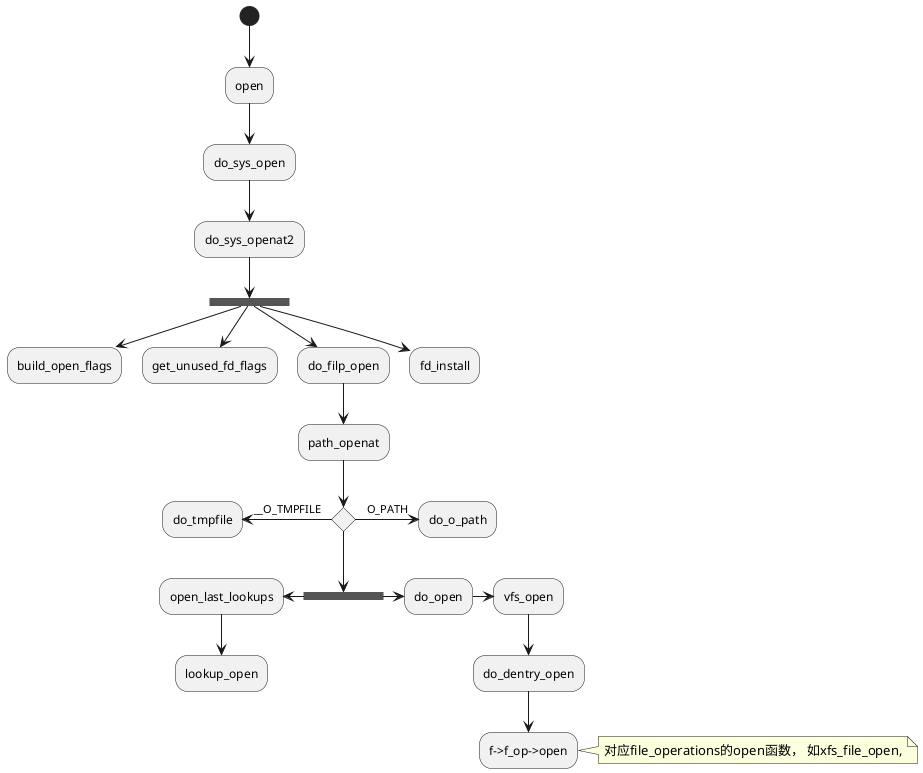 @startuml

(*) --> "open"

--> "do_sys_open"
--> "do_sys_openat2"

--> ====B1====
====B1==== --> "build_open_flags"
====B1==== --> "get_unused_fd_flags"
====B1==== --> "do_filp_open" as filp_open
====B1==== --> "fd_install"

filp_open --> "path_openat"

if "" then
    -left> [__O_TMPFILE] "do_tmpfile"
else
    -right> [O_PATH] "do_o_path"
else
    --> ====B2====
endif

 ====B2==== -left> "open_last_lookups" as open_lookup
 ====B2==== -> "do_open"

open_lookup -down> lookup_open

do_open -> "vfs_open"
--> "do_dentry_open"
--> "f->f_op->open"
note right: 对应file_operations的open函数， 如xfs_file_open,


@enduml
